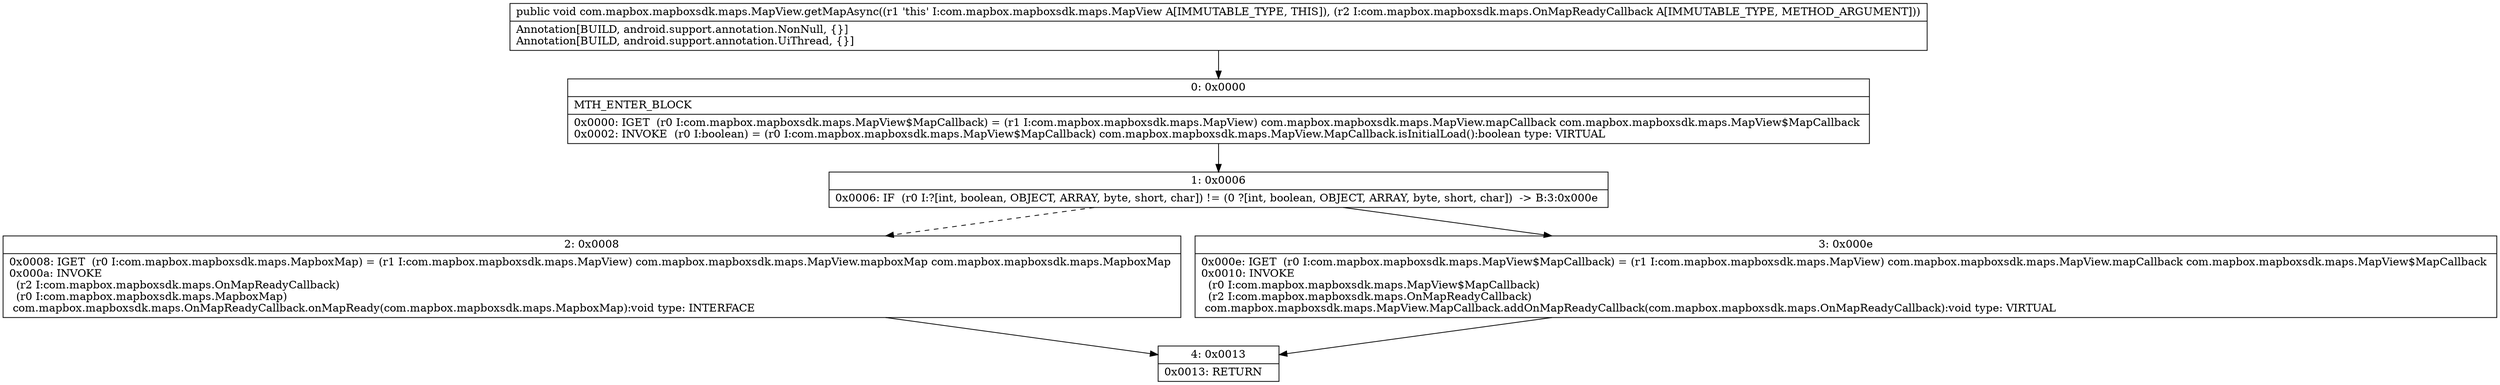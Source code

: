 digraph "CFG forcom.mapbox.mapboxsdk.maps.MapView.getMapAsync(Lcom\/mapbox\/mapboxsdk\/maps\/OnMapReadyCallback;)V" {
Node_0 [shape=record,label="{0\:\ 0x0000|MTH_ENTER_BLOCK\l|0x0000: IGET  (r0 I:com.mapbox.mapboxsdk.maps.MapView$MapCallback) = (r1 I:com.mapbox.mapboxsdk.maps.MapView) com.mapbox.mapboxsdk.maps.MapView.mapCallback com.mapbox.mapboxsdk.maps.MapView$MapCallback \l0x0002: INVOKE  (r0 I:boolean) = (r0 I:com.mapbox.mapboxsdk.maps.MapView$MapCallback) com.mapbox.mapboxsdk.maps.MapView.MapCallback.isInitialLoad():boolean type: VIRTUAL \l}"];
Node_1 [shape=record,label="{1\:\ 0x0006|0x0006: IF  (r0 I:?[int, boolean, OBJECT, ARRAY, byte, short, char]) != (0 ?[int, boolean, OBJECT, ARRAY, byte, short, char])  \-\> B:3:0x000e \l}"];
Node_2 [shape=record,label="{2\:\ 0x0008|0x0008: IGET  (r0 I:com.mapbox.mapboxsdk.maps.MapboxMap) = (r1 I:com.mapbox.mapboxsdk.maps.MapView) com.mapbox.mapboxsdk.maps.MapView.mapboxMap com.mapbox.mapboxsdk.maps.MapboxMap \l0x000a: INVOKE  \l  (r2 I:com.mapbox.mapboxsdk.maps.OnMapReadyCallback)\l  (r0 I:com.mapbox.mapboxsdk.maps.MapboxMap)\l com.mapbox.mapboxsdk.maps.OnMapReadyCallback.onMapReady(com.mapbox.mapboxsdk.maps.MapboxMap):void type: INTERFACE \l}"];
Node_3 [shape=record,label="{3\:\ 0x000e|0x000e: IGET  (r0 I:com.mapbox.mapboxsdk.maps.MapView$MapCallback) = (r1 I:com.mapbox.mapboxsdk.maps.MapView) com.mapbox.mapboxsdk.maps.MapView.mapCallback com.mapbox.mapboxsdk.maps.MapView$MapCallback \l0x0010: INVOKE  \l  (r0 I:com.mapbox.mapboxsdk.maps.MapView$MapCallback)\l  (r2 I:com.mapbox.mapboxsdk.maps.OnMapReadyCallback)\l com.mapbox.mapboxsdk.maps.MapView.MapCallback.addOnMapReadyCallback(com.mapbox.mapboxsdk.maps.OnMapReadyCallback):void type: VIRTUAL \l}"];
Node_4 [shape=record,label="{4\:\ 0x0013|0x0013: RETURN   \l}"];
MethodNode[shape=record,label="{public void com.mapbox.mapboxsdk.maps.MapView.getMapAsync((r1 'this' I:com.mapbox.mapboxsdk.maps.MapView A[IMMUTABLE_TYPE, THIS]), (r2 I:com.mapbox.mapboxsdk.maps.OnMapReadyCallback A[IMMUTABLE_TYPE, METHOD_ARGUMENT]))  | Annotation[BUILD, android.support.annotation.NonNull, \{\}]\lAnnotation[BUILD, android.support.annotation.UiThread, \{\}]\l}"];
MethodNode -> Node_0;
Node_0 -> Node_1;
Node_1 -> Node_2[style=dashed];
Node_1 -> Node_3;
Node_2 -> Node_4;
Node_3 -> Node_4;
}

